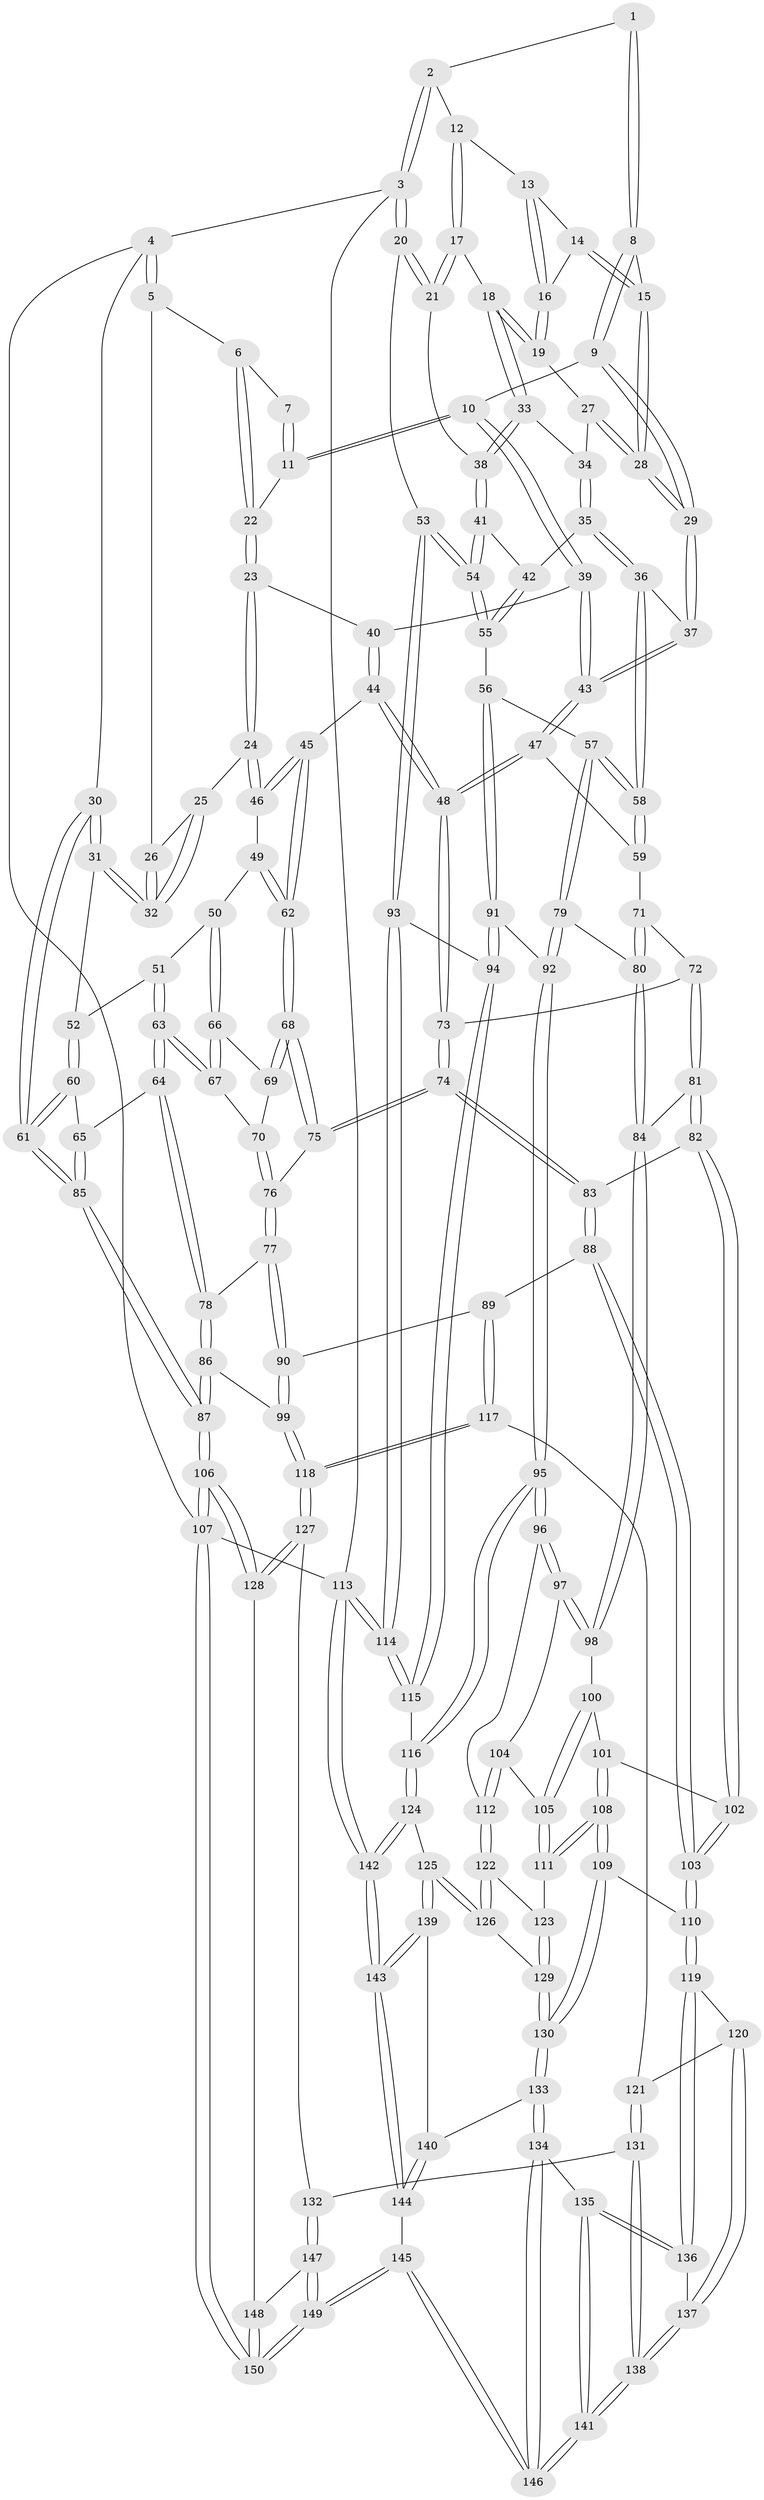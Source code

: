 // Generated by graph-tools (version 1.1) at 2025/38/03/09/25 02:38:23]
// undirected, 150 vertices, 372 edges
graph export_dot {
graph [start="1"]
  node [color=gray90,style=filled];
  1 [pos="+0.812412964662576+0"];
  2 [pos="+1+0"];
  3 [pos="+1+0"];
  4 [pos="+0+0"];
  5 [pos="+0.24273571865753288+0"];
  6 [pos="+0.26062024570814196+0"];
  7 [pos="+0.39673618350490125+0"];
  8 [pos="+0.7410224423220176+0.0031798548630626944"];
  9 [pos="+0.5374437604241172+0.086174208378177"];
  10 [pos="+0.5322470773249259+0.0855531418336886"];
  11 [pos="+0.524128582944171+0.0763986484568242"];
  12 [pos="+0.9314735247564591+0.03857339545394685"];
  13 [pos="+0.8626553989254913+0.08114666523920787"];
  14 [pos="+0.8113702488278892+0.06656419360896534"];
  15 [pos="+0.7462975936075062+0.03869048704062753"];
  16 [pos="+0.860489934960777+0.11392181799994605"];
  17 [pos="+0.9312686140214848+0.1001151016804997"];
  18 [pos="+0.8709464619945022+0.13361519432397825"];
  19 [pos="+0.8625143926001201+0.1256876549423954"];
  20 [pos="+1+0.2376420605739817"];
  21 [pos="+0.9865765006729108+0.18240523883448223"];
  22 [pos="+0.40574243634031415+0.1326335357756147"];
  23 [pos="+0.37594766662500384+0.17431043843661415"];
  24 [pos="+0.3236140854017996+0.18010597609671136"];
  25 [pos="+0.3176011042162819+0.17143371393286821"];
  26 [pos="+0.24047062623386475+0"];
  27 [pos="+0.7931480544446483+0.11436483129906204"];
  28 [pos="+0.7446018524048604+0.07942381489504503"];
  29 [pos="+0.6942913027544582+0.18738979359737548"];
  30 [pos="+0+0.02846777515127726"];
  31 [pos="+0.10798662366448153+0.23614859620361156"];
  32 [pos="+0.14719269869396126+0.18286777529475012"];
  33 [pos="+0.8681757113689788+0.15832102305012694"];
  34 [pos="+0.8120057863005277+0.14764489982203788"];
  35 [pos="+0.8146832818906723+0.2360348025977709"];
  36 [pos="+0.7241870941634426+0.23841556812448936"];
  37 [pos="+0.6969883715548677+0.2129281500825341"];
  38 [pos="+0.8790070091876127+0.22866026045538393"];
  39 [pos="+0.5234398643568462+0.12965502927460756"];
  40 [pos="+0.42015471926975484+0.2010170099739373"];
  41 [pos="+0.867982415889883+0.24228675681607229"];
  42 [pos="+0.863876700698708+0.24576630343320818"];
  43 [pos="+0.5417756450375713+0.28780651885097835"];
  44 [pos="+0.4799332601126633+0.31440826932622934"];
  45 [pos="+0.4432974110021768+0.32658242531507004"];
  46 [pos="+0.2982025714370769+0.2759115191683389"];
  47 [pos="+0.5341299549107812+0.2996886570395669"];
  48 [pos="+0.5073207419023817+0.3168730793969033"];
  49 [pos="+0.26648491831266363+0.29810708446841583"];
  50 [pos="+0.24730858529814545+0.3067918901646646"];
  51 [pos="+0.197517473729975+0.3026032876764695"];
  52 [pos="+0.12091181032979834+0.2607599695121065"];
  53 [pos="+1+0.38611431641355975"];
  54 [pos="+1+0.38223254740429735"];
  55 [pos="+0.8793656044371042+0.376812261336879"];
  56 [pos="+0.8235666699579389+0.42799921724371676"];
  57 [pos="+0.7473251820525859+0.412285751395957"];
  58 [pos="+0.7282656028971326+0.38449834334044014"];
  59 [pos="+0.6483080591068828+0.3704781625444899"];
  60 [pos="+0.06634590178310018+0.3625177580884059"];
  61 [pos="+0+0.5026611600974166"];
  62 [pos="+0.3797512932987679+0.4224941048847412"];
  63 [pos="+0.16691057162198053+0.4427042800506206"];
  64 [pos="+0.1598103691390104+0.4569176235076806"];
  65 [pos="+0.1266163648198381+0.45261096602543205"];
  66 [pos="+0.25636555197619676+0.34349884215314397"];
  67 [pos="+0.2615984156215572+0.411307157559795"];
  68 [pos="+0.37801902993486036+0.42774807885627375"];
  69 [pos="+0.3151314490646091+0.39695358633985484"];
  70 [pos="+0.27298645329532223+0.43518445110858783"];
  71 [pos="+0.5949092408167941+0.4412610550672076"];
  72 [pos="+0.5393934819007247+0.4274306099842137"];
  73 [pos="+0.5209851110851237+0.38955141304626467"];
  74 [pos="+0.39932799644606903+0.505498443857674"];
  75 [pos="+0.3735006690801446+0.4611861641017431"];
  76 [pos="+0.2821733368962675+0.4595330891983824"];
  77 [pos="+0.2206991130540758+0.5243660420575913"];
  78 [pos="+0.2044768168288838+0.5224165546381311"];
  79 [pos="+0.6807638291594089+0.4916758233886117"];
  80 [pos="+0.6589167203764879+0.5020533863305955"];
  81 [pos="+0.5165443412744496+0.5283855591904568"];
  82 [pos="+0.49963340922236965+0.5413816205261678"];
  83 [pos="+0.40391728472797234+0.5203504231945153"];
  84 [pos="+0.6352735719447021+0.5344226998146163"];
  85 [pos="+0+0.6480425470106874"];
  86 [pos="+0.12878870839886844+0.5944561144879232"];
  87 [pos="+0+0.6665459012363782"];
  88 [pos="+0.34595982697446526+0.6041956337723269"];
  89 [pos="+0.34302638720243983+0.6053575337454734"];
  90 [pos="+0.2874381395319825+0.590930939966732"];
  91 [pos="+0.8687848145980042+0.5567442314725279"];
  92 [pos="+0.7827237119937931+0.6114385883911175"];
  93 [pos="+1+0.5748630363981835"];
  94 [pos="+0.9759646679748336+0.6027364175844492"];
  95 [pos="+0.7579591235435196+0.6466783147701192"];
  96 [pos="+0.6997653051422988+0.6429214009881984"];
  97 [pos="+0.6433604369700194+0.5890027857203216"];
  98 [pos="+0.6395511380938135+0.5820923588838809"];
  99 [pos="+0.20947917072951167+0.6659257043873725"];
  100 [pos="+0.5644470371296718+0.6151959062557231"];
  101 [pos="+0.5130143347301707+0.5933971707599924"];
  102 [pos="+0.5084604014839476+0.5841961171176823"];
  103 [pos="+0.41350532290915837+0.6537374609777764"];
  104 [pos="+0.6062949259067406+0.6485035951086249"];
  105 [pos="+0.583679218109014+0.6727025125125969"];
  106 [pos="+0+0.6677102960320116"];
  107 [pos="+0+1"];
  108 [pos="+0.4995483368492508+0.7042425809484015"];
  109 [pos="+0.4752231296088041+0.726379811980389"];
  110 [pos="+0.46751556298102487+0.7275695904132827"];
  111 [pos="+0.5809744690952517+0.6904954203033773"];
  112 [pos="+0.6769699084992317+0.6659095452669586"];
  113 [pos="+1+1"];
  114 [pos="+1+1"];
  115 [pos="+0.8710453226747789+0.7739399781031775"];
  116 [pos="+0.7954936180216596+0.7829721019138469"];
  117 [pos="+0.3128364159062567+0.7233005324137824"];
  118 [pos="+0.21192899110445926+0.7986593740237303"];
  119 [pos="+0.46122405754677204+0.7337137834367272"];
  120 [pos="+0.4301936449454226+0.7505412589734515"];
  121 [pos="+0.37437139338261205+0.7444529478911597"];
  122 [pos="+0.6545613839554604+0.6924458415973753"];
  123 [pos="+0.5830507856387774+0.6919724930262253"];
  124 [pos="+0.76699533889662+0.8142631622514818"];
  125 [pos="+0.7468195477392462+0.8231950315655002"];
  126 [pos="+0.6677382036984091+0.7681413899860386"];
  127 [pos="+0.21182703007531217+0.798837811368591"];
  128 [pos="+0.10130609354271494+0.8210949372624216"];
  129 [pos="+0.6042614638517595+0.7694145170503588"];
  130 [pos="+0.5604751412318316+0.8099532610855669"];
  131 [pos="+0.3316086112903258+0.8787411848266552"];
  132 [pos="+0.2735337098870051+0.8560791627694537"];
  133 [pos="+0.5620895358079542+0.8594312714130742"];
  134 [pos="+0.5260397278403337+0.8893835506705208"];
  135 [pos="+0.47683874386410036+0.8550172009004595"];
  136 [pos="+0.4739968813659441+0.8523138550012989"];
  137 [pos="+0.3946383933083186+0.8400660458173259"];
  138 [pos="+0.3407391586034041+0.8834647013212283"];
  139 [pos="+0.7370842132810363+0.8360749886087825"];
  140 [pos="+0.6421799913500127+0.8815014995144693"];
  141 [pos="+0.3677064996996531+0.9317892692160995"];
  142 [pos="+1+1"];
  143 [pos="+0.7465813526760761+1"];
  144 [pos="+0.6306066199477336+1"];
  145 [pos="+0.45841120404337626+1"];
  146 [pos="+0.45177299439351876+1"];
  147 [pos="+0.18046217641297516+1"];
  148 [pos="+0.10358394982041344+0.8802601479906247"];
  149 [pos="+0.1945261918066018+1"];
  150 [pos="+0+1"];
  1 -- 2;
  1 -- 8;
  1 -- 8;
  2 -- 3;
  2 -- 3;
  2 -- 12;
  3 -- 4;
  3 -- 20;
  3 -- 20;
  3 -- 113;
  4 -- 5;
  4 -- 5;
  4 -- 30;
  4 -- 107;
  5 -- 6;
  5 -- 26;
  6 -- 7;
  6 -- 22;
  6 -- 22;
  7 -- 11;
  7 -- 11;
  8 -- 9;
  8 -- 9;
  8 -- 15;
  9 -- 10;
  9 -- 29;
  9 -- 29;
  10 -- 11;
  10 -- 11;
  10 -- 39;
  10 -- 39;
  11 -- 22;
  12 -- 13;
  12 -- 17;
  12 -- 17;
  13 -- 14;
  13 -- 16;
  13 -- 16;
  14 -- 15;
  14 -- 15;
  14 -- 16;
  15 -- 28;
  15 -- 28;
  16 -- 19;
  16 -- 19;
  17 -- 18;
  17 -- 21;
  17 -- 21;
  18 -- 19;
  18 -- 19;
  18 -- 33;
  18 -- 33;
  19 -- 27;
  20 -- 21;
  20 -- 21;
  20 -- 53;
  21 -- 38;
  22 -- 23;
  22 -- 23;
  23 -- 24;
  23 -- 24;
  23 -- 40;
  24 -- 25;
  24 -- 46;
  24 -- 46;
  25 -- 26;
  25 -- 32;
  25 -- 32;
  26 -- 32;
  26 -- 32;
  27 -- 28;
  27 -- 28;
  27 -- 34;
  28 -- 29;
  28 -- 29;
  29 -- 37;
  29 -- 37;
  30 -- 31;
  30 -- 31;
  30 -- 61;
  30 -- 61;
  31 -- 32;
  31 -- 32;
  31 -- 52;
  33 -- 34;
  33 -- 38;
  33 -- 38;
  34 -- 35;
  34 -- 35;
  35 -- 36;
  35 -- 36;
  35 -- 42;
  36 -- 37;
  36 -- 58;
  36 -- 58;
  37 -- 43;
  37 -- 43;
  38 -- 41;
  38 -- 41;
  39 -- 40;
  39 -- 43;
  39 -- 43;
  40 -- 44;
  40 -- 44;
  41 -- 42;
  41 -- 54;
  41 -- 54;
  42 -- 55;
  42 -- 55;
  43 -- 47;
  43 -- 47;
  44 -- 45;
  44 -- 48;
  44 -- 48;
  45 -- 46;
  45 -- 46;
  45 -- 62;
  45 -- 62;
  46 -- 49;
  47 -- 48;
  47 -- 48;
  47 -- 59;
  48 -- 73;
  48 -- 73;
  49 -- 50;
  49 -- 62;
  49 -- 62;
  50 -- 51;
  50 -- 66;
  50 -- 66;
  51 -- 52;
  51 -- 63;
  51 -- 63;
  52 -- 60;
  52 -- 60;
  53 -- 54;
  53 -- 54;
  53 -- 93;
  53 -- 93;
  54 -- 55;
  54 -- 55;
  55 -- 56;
  56 -- 57;
  56 -- 91;
  56 -- 91;
  57 -- 58;
  57 -- 58;
  57 -- 79;
  57 -- 79;
  58 -- 59;
  58 -- 59;
  59 -- 71;
  60 -- 61;
  60 -- 61;
  60 -- 65;
  61 -- 85;
  61 -- 85;
  62 -- 68;
  62 -- 68;
  63 -- 64;
  63 -- 64;
  63 -- 67;
  63 -- 67;
  64 -- 65;
  64 -- 78;
  64 -- 78;
  65 -- 85;
  65 -- 85;
  66 -- 67;
  66 -- 67;
  66 -- 69;
  67 -- 70;
  68 -- 69;
  68 -- 69;
  68 -- 75;
  68 -- 75;
  69 -- 70;
  70 -- 76;
  70 -- 76;
  71 -- 72;
  71 -- 80;
  71 -- 80;
  72 -- 73;
  72 -- 81;
  72 -- 81;
  73 -- 74;
  73 -- 74;
  74 -- 75;
  74 -- 75;
  74 -- 83;
  74 -- 83;
  75 -- 76;
  76 -- 77;
  76 -- 77;
  77 -- 78;
  77 -- 90;
  77 -- 90;
  78 -- 86;
  78 -- 86;
  79 -- 80;
  79 -- 92;
  79 -- 92;
  80 -- 84;
  80 -- 84;
  81 -- 82;
  81 -- 82;
  81 -- 84;
  82 -- 83;
  82 -- 102;
  82 -- 102;
  83 -- 88;
  83 -- 88;
  84 -- 98;
  84 -- 98;
  85 -- 87;
  85 -- 87;
  86 -- 87;
  86 -- 87;
  86 -- 99;
  87 -- 106;
  87 -- 106;
  88 -- 89;
  88 -- 103;
  88 -- 103;
  89 -- 90;
  89 -- 117;
  89 -- 117;
  90 -- 99;
  90 -- 99;
  91 -- 92;
  91 -- 94;
  91 -- 94;
  92 -- 95;
  92 -- 95;
  93 -- 94;
  93 -- 114;
  93 -- 114;
  94 -- 115;
  94 -- 115;
  95 -- 96;
  95 -- 96;
  95 -- 116;
  95 -- 116;
  96 -- 97;
  96 -- 97;
  96 -- 112;
  97 -- 98;
  97 -- 98;
  97 -- 104;
  98 -- 100;
  99 -- 118;
  99 -- 118;
  100 -- 101;
  100 -- 105;
  100 -- 105;
  101 -- 102;
  101 -- 108;
  101 -- 108;
  102 -- 103;
  102 -- 103;
  103 -- 110;
  103 -- 110;
  104 -- 105;
  104 -- 112;
  104 -- 112;
  105 -- 111;
  105 -- 111;
  106 -- 107;
  106 -- 107;
  106 -- 128;
  106 -- 128;
  107 -- 150;
  107 -- 150;
  107 -- 113;
  108 -- 109;
  108 -- 109;
  108 -- 111;
  108 -- 111;
  109 -- 110;
  109 -- 130;
  109 -- 130;
  110 -- 119;
  110 -- 119;
  111 -- 123;
  112 -- 122;
  112 -- 122;
  113 -- 114;
  113 -- 114;
  113 -- 142;
  113 -- 142;
  114 -- 115;
  114 -- 115;
  115 -- 116;
  116 -- 124;
  116 -- 124;
  117 -- 118;
  117 -- 118;
  117 -- 121;
  118 -- 127;
  118 -- 127;
  119 -- 120;
  119 -- 136;
  119 -- 136;
  120 -- 121;
  120 -- 137;
  120 -- 137;
  121 -- 131;
  121 -- 131;
  122 -- 123;
  122 -- 126;
  122 -- 126;
  123 -- 129;
  123 -- 129;
  124 -- 125;
  124 -- 142;
  124 -- 142;
  125 -- 126;
  125 -- 126;
  125 -- 139;
  125 -- 139;
  126 -- 129;
  127 -- 128;
  127 -- 128;
  127 -- 132;
  128 -- 148;
  129 -- 130;
  129 -- 130;
  130 -- 133;
  130 -- 133;
  131 -- 132;
  131 -- 138;
  131 -- 138;
  132 -- 147;
  132 -- 147;
  133 -- 134;
  133 -- 134;
  133 -- 140;
  134 -- 135;
  134 -- 146;
  134 -- 146;
  135 -- 136;
  135 -- 136;
  135 -- 141;
  135 -- 141;
  136 -- 137;
  137 -- 138;
  137 -- 138;
  138 -- 141;
  138 -- 141;
  139 -- 140;
  139 -- 143;
  139 -- 143;
  140 -- 144;
  140 -- 144;
  141 -- 146;
  141 -- 146;
  142 -- 143;
  142 -- 143;
  143 -- 144;
  143 -- 144;
  144 -- 145;
  145 -- 146;
  145 -- 146;
  145 -- 149;
  145 -- 149;
  147 -- 148;
  147 -- 149;
  147 -- 149;
  148 -- 150;
  148 -- 150;
  149 -- 150;
  149 -- 150;
}
